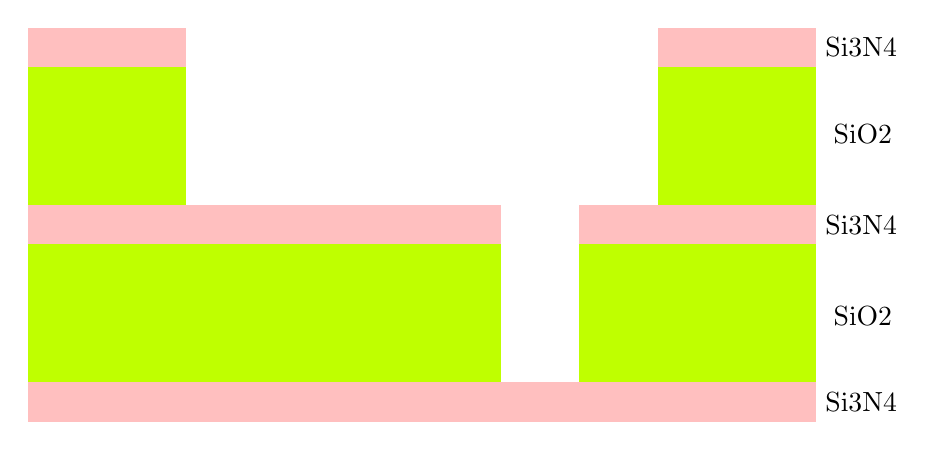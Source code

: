﻿\begin{tikzpicture}

\draw[color=pink, fill] (-3, 2) rectangle (-5, 2.5);
\draw[color=pink, fill] (3, 2) rectangle (5, 2.5) node [below right, color=black] {Si3N4};
\draw[color=lime, fill] (3, .25) rectangle (5, 2);
\draw[color=lime, fill] (-3, .25) rectangle (-5, 2);
\node at (5.6, 1.15) {SiO2};


\draw[color=pink, fill] (-5, -.25) rectangle (1, .25);
\draw[color=pink, fill] (2, -.25) rectangle (5, .25) node [below right, color=black] {Si3N4};
\draw[color=lime, fill] (-5, -.25) rectangle (1, -2);
\draw[color=lime, fill] (2, -.25) rectangle (5, -2);
\node at (5.6, -1.15) {SiO2};

\draw[color=pink, fill] (-5, -2.5) rectangle (5, -2) node [below right, color=black] {Si3N4};

\end{tikzpicture}